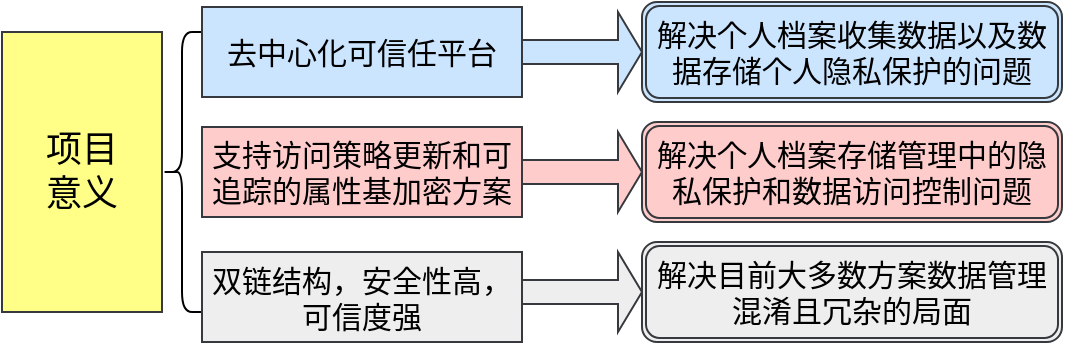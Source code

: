 <mxfile version="21.1.5" type="github">
  <diagram name="第 1 页" id="EgObm4E1FLSTnr1twsJV">
    <mxGraphModel dx="724" dy="373" grid="1" gridSize="10" guides="1" tooltips="1" connect="1" arrows="1" fold="1" page="1" pageScale="1" pageWidth="413" pageHeight="291" math="0" shadow="0">
      <root>
        <mxCell id="0" />
        <mxCell id="1" parent="0" />
        <mxCell id="fuOZSjjK52McAPaC4A6c-1" value="&lt;font style=&quot;font-size: 18px;&quot;&gt;项目&lt;br&gt;意义&lt;/font&gt;" style="rounded=0;whiteSpace=wrap;html=1;fillColor=#ffff88;strokeColor=#36393d;" vertex="1" parent="1">
          <mxGeometry y="60" width="80" height="140" as="geometry" />
        </mxCell>
        <mxCell id="fuOZSjjK52McAPaC4A6c-6" value="" style="shape=curlyBracket;whiteSpace=wrap;html=1;rounded=1;labelPosition=left;verticalLabelPosition=middle;align=right;verticalAlign=middle;" vertex="1" parent="1">
          <mxGeometry x="80" y="60" width="20" height="140" as="geometry" />
        </mxCell>
        <mxCell id="fuOZSjjK52McAPaC4A6c-8" value="&lt;font style=&quot;font-size: 15px;&quot;&gt;解决个人档案收集数据以及数据存储个人隐私保护的问题&lt;/font&gt;" style="shape=ext;double=1;rounded=1;whiteSpace=wrap;html=1;fillColor=#cce5ff;strokeColor=#36393d;" vertex="1" parent="1">
          <mxGeometry x="320" y="45" width="210" height="50" as="geometry" />
        </mxCell>
        <mxCell id="fuOZSjjK52McAPaC4A6c-9" value="&lt;font style=&quot;font-size: 15px;&quot;&gt;解决个人档案存储管理中的隐私保护和数据访问控制问题&lt;/font&gt;" style="shape=ext;double=1;rounded=1;whiteSpace=wrap;html=1;fillColor=#ffcccc;strokeColor=#36393d;" vertex="1" parent="1">
          <mxGeometry x="320" y="105" width="210" height="50" as="geometry" />
        </mxCell>
        <mxCell id="fuOZSjjK52McAPaC4A6c-10" value="&lt;font style=&quot;font-size: 15px;&quot;&gt;解决目前大多数方案数据管理混淆且冗杂的局面&lt;/font&gt;" style="shape=ext;double=1;rounded=1;whiteSpace=wrap;html=1;fillColor=#eeeeee;strokeColor=#36393d;" vertex="1" parent="1">
          <mxGeometry x="320" y="165" width="210" height="50" as="geometry" />
        </mxCell>
        <mxCell id="fuOZSjjK52McAPaC4A6c-11" value="" style="shape=singleArrow;whiteSpace=wrap;html=1;fillColor=#cce5ff;strokeColor=#36393d;" vertex="1" parent="1">
          <mxGeometry x="260" y="50" width="60" height="40" as="geometry" />
        </mxCell>
        <mxCell id="fuOZSjjK52McAPaC4A6c-12" value="" style="shape=singleArrow;whiteSpace=wrap;html=1;fillColor=#ffcccc;strokeColor=#36393d;" vertex="1" parent="1">
          <mxGeometry x="260" y="110" width="60" height="40" as="geometry" />
        </mxCell>
        <mxCell id="fuOZSjjK52McAPaC4A6c-13" value="" style="shape=singleArrow;whiteSpace=wrap;html=1;fillColor=#eeeeee;strokeColor=#36393d;" vertex="1" parent="1">
          <mxGeometry x="260" y="170" width="60" height="40" as="geometry" />
        </mxCell>
        <mxCell id="fuOZSjjK52McAPaC4A6c-14" value="&lt;font style=&quot;font-size: 15px;&quot;&gt;去中心化可信任平台&lt;/font&gt;" style="html=1;whiteSpace=wrap;container=1;recursiveResize=0;collapsible=0;fillColor=#cce5ff;strokeColor=#36393d;" vertex="1" parent="1">
          <mxGeometry x="100" y="47.5" width="160" height="45" as="geometry" />
        </mxCell>
        <mxCell id="fuOZSjjK52McAPaC4A6c-16" value="&lt;font style=&quot;font-size: 15px;&quot;&gt;支持访问策略更新和可追踪的属性基加密方案&lt;/font&gt;" style="html=1;whiteSpace=wrap;container=1;recursiveResize=0;collapsible=0;fillColor=#ffcccc;strokeColor=#36393d;" vertex="1" parent="1">
          <mxGeometry x="100" y="107.5" width="160" height="45" as="geometry" />
        </mxCell>
        <mxCell id="fuOZSjjK52McAPaC4A6c-17" value="&lt;font style=&quot;font-size: 15px;&quot;&gt;双链结构，安全性高，可信度强&lt;/font&gt;" style="html=1;whiteSpace=wrap;container=1;recursiveResize=0;collapsible=0;fillColor=#eeeeee;strokeColor=#36393d;" vertex="1" parent="1">
          <mxGeometry x="100" y="170" width="160" height="45" as="geometry" />
        </mxCell>
      </root>
    </mxGraphModel>
  </diagram>
</mxfile>

